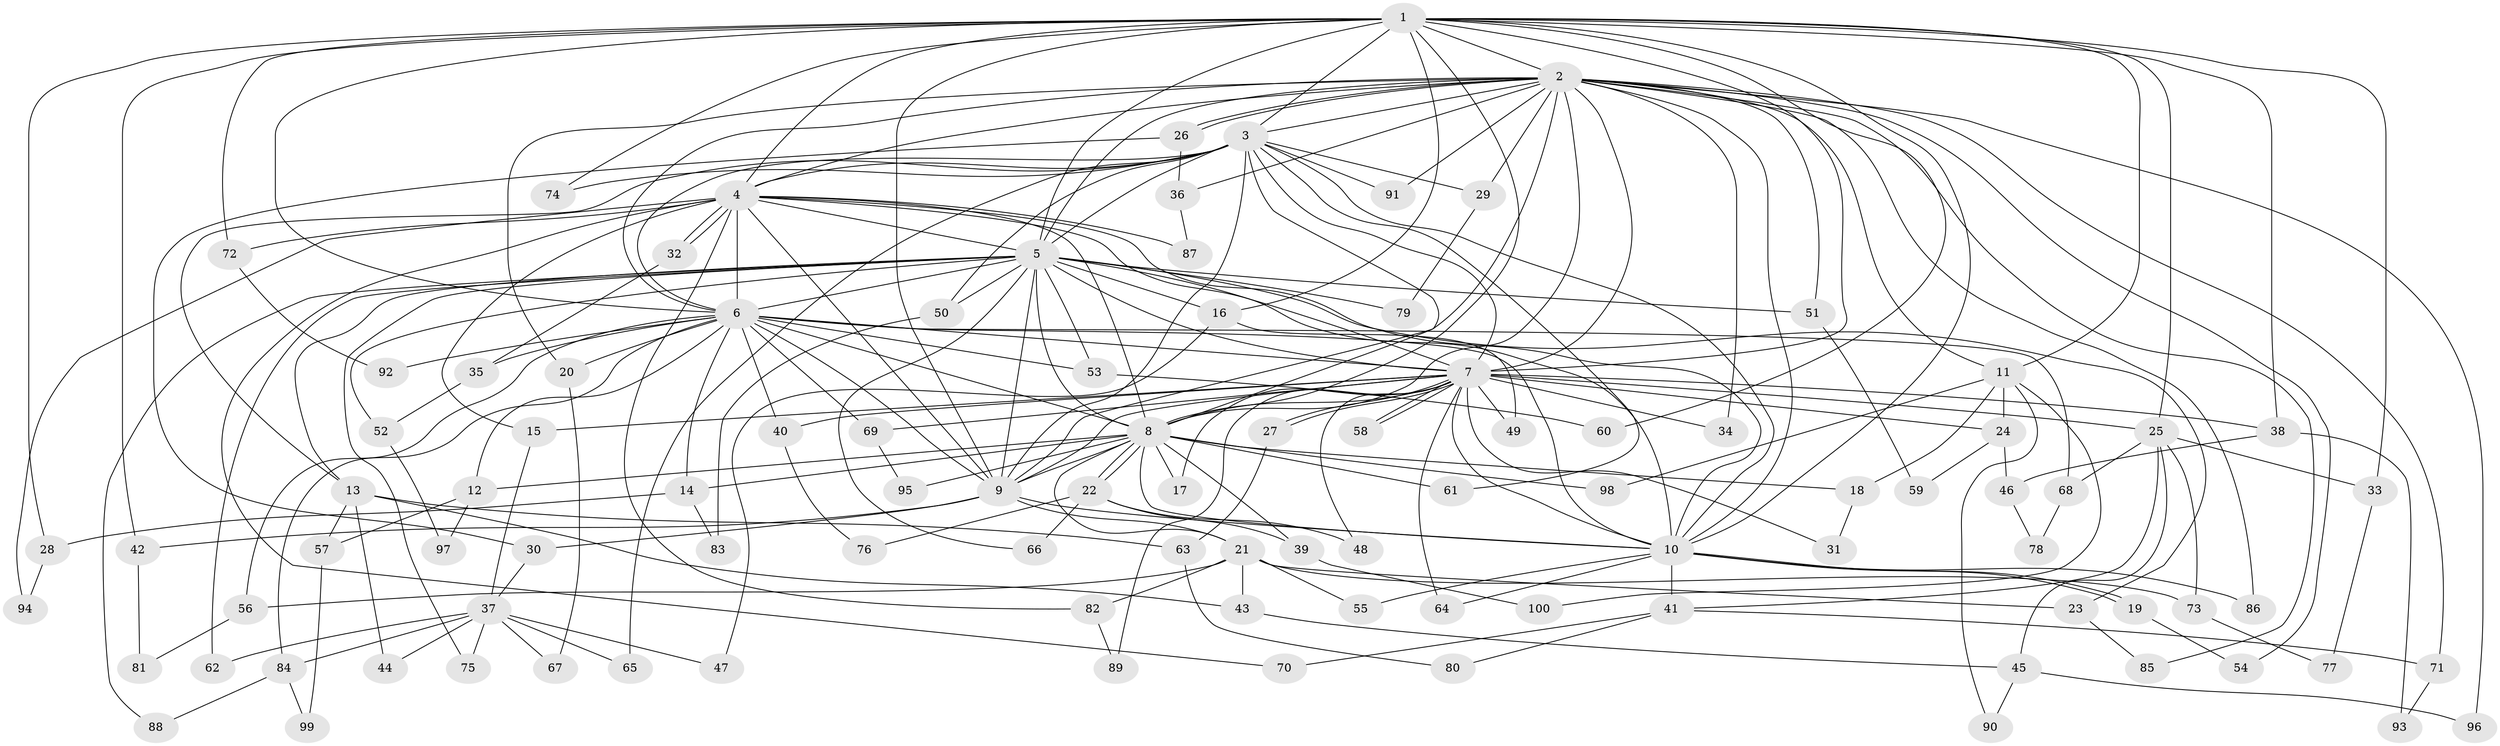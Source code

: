 // Generated by graph-tools (version 1.1) at 2025/11/02/27/25 16:11:04]
// undirected, 100 vertices, 225 edges
graph export_dot {
graph [start="1"]
  node [color=gray90,style=filled];
  1;
  2;
  3;
  4;
  5;
  6;
  7;
  8;
  9;
  10;
  11;
  12;
  13;
  14;
  15;
  16;
  17;
  18;
  19;
  20;
  21;
  22;
  23;
  24;
  25;
  26;
  27;
  28;
  29;
  30;
  31;
  32;
  33;
  34;
  35;
  36;
  37;
  38;
  39;
  40;
  41;
  42;
  43;
  44;
  45;
  46;
  47;
  48;
  49;
  50;
  51;
  52;
  53;
  54;
  55;
  56;
  57;
  58;
  59;
  60;
  61;
  62;
  63;
  64;
  65;
  66;
  67;
  68;
  69;
  70;
  71;
  72;
  73;
  74;
  75;
  76;
  77;
  78;
  79;
  80;
  81;
  82;
  83;
  84;
  85;
  86;
  87;
  88;
  89;
  90;
  91;
  92;
  93;
  94;
  95;
  96;
  97;
  98;
  99;
  100;
  1 -- 2;
  1 -- 3;
  1 -- 4;
  1 -- 5;
  1 -- 6;
  1 -- 7;
  1 -- 8;
  1 -- 9;
  1 -- 10;
  1 -- 11;
  1 -- 16;
  1 -- 25;
  1 -- 28;
  1 -- 33;
  1 -- 38;
  1 -- 42;
  1 -- 60;
  1 -- 72;
  1 -- 74;
  2 -- 3;
  2 -- 4;
  2 -- 5;
  2 -- 6;
  2 -- 7;
  2 -- 8;
  2 -- 9;
  2 -- 10;
  2 -- 11;
  2 -- 20;
  2 -- 26;
  2 -- 26;
  2 -- 29;
  2 -- 34;
  2 -- 36;
  2 -- 51;
  2 -- 54;
  2 -- 71;
  2 -- 85;
  2 -- 86;
  2 -- 91;
  2 -- 96;
  3 -- 4;
  3 -- 5;
  3 -- 6;
  3 -- 7;
  3 -- 8;
  3 -- 9;
  3 -- 10;
  3 -- 13;
  3 -- 29;
  3 -- 50;
  3 -- 61;
  3 -- 65;
  3 -- 74;
  3 -- 91;
  4 -- 5;
  4 -- 6;
  4 -- 7;
  4 -- 8;
  4 -- 9;
  4 -- 10;
  4 -- 15;
  4 -- 32;
  4 -- 32;
  4 -- 70;
  4 -- 72;
  4 -- 82;
  4 -- 87;
  4 -- 94;
  5 -- 6;
  5 -- 7;
  5 -- 8;
  5 -- 9;
  5 -- 10;
  5 -- 13;
  5 -- 16;
  5 -- 23;
  5 -- 50;
  5 -- 51;
  5 -- 52;
  5 -- 53;
  5 -- 62;
  5 -- 66;
  5 -- 75;
  5 -- 79;
  5 -- 88;
  6 -- 7;
  6 -- 8;
  6 -- 9;
  6 -- 10;
  6 -- 12;
  6 -- 14;
  6 -- 20;
  6 -- 35;
  6 -- 40;
  6 -- 53;
  6 -- 56;
  6 -- 68;
  6 -- 69;
  6 -- 84;
  6 -- 92;
  7 -- 8;
  7 -- 9;
  7 -- 10;
  7 -- 15;
  7 -- 17;
  7 -- 24;
  7 -- 25;
  7 -- 27;
  7 -- 27;
  7 -- 31;
  7 -- 34;
  7 -- 38;
  7 -- 40;
  7 -- 48;
  7 -- 49;
  7 -- 58;
  7 -- 58;
  7 -- 64;
  7 -- 69;
  7 -- 89;
  8 -- 9;
  8 -- 10;
  8 -- 12;
  8 -- 14;
  8 -- 17;
  8 -- 18;
  8 -- 21;
  8 -- 22;
  8 -- 22;
  8 -- 39;
  8 -- 61;
  8 -- 95;
  8 -- 98;
  9 -- 10;
  9 -- 21;
  9 -- 30;
  9 -- 42;
  10 -- 19;
  10 -- 19;
  10 -- 41;
  10 -- 55;
  10 -- 64;
  10 -- 86;
  11 -- 18;
  11 -- 24;
  11 -- 90;
  11 -- 98;
  11 -- 100;
  12 -- 57;
  12 -- 97;
  13 -- 43;
  13 -- 44;
  13 -- 57;
  13 -- 63;
  14 -- 28;
  14 -- 83;
  15 -- 37;
  16 -- 47;
  16 -- 49;
  18 -- 31;
  19 -- 54;
  20 -- 67;
  21 -- 23;
  21 -- 43;
  21 -- 55;
  21 -- 56;
  21 -- 73;
  21 -- 82;
  22 -- 39;
  22 -- 48;
  22 -- 66;
  22 -- 76;
  23 -- 85;
  24 -- 46;
  24 -- 59;
  25 -- 33;
  25 -- 41;
  25 -- 45;
  25 -- 68;
  25 -- 73;
  26 -- 30;
  26 -- 36;
  27 -- 63;
  28 -- 94;
  29 -- 79;
  30 -- 37;
  32 -- 35;
  33 -- 77;
  35 -- 52;
  36 -- 87;
  37 -- 44;
  37 -- 47;
  37 -- 62;
  37 -- 65;
  37 -- 67;
  37 -- 75;
  37 -- 84;
  38 -- 46;
  38 -- 93;
  39 -- 100;
  40 -- 76;
  41 -- 70;
  41 -- 71;
  41 -- 80;
  42 -- 81;
  43 -- 45;
  45 -- 90;
  45 -- 96;
  46 -- 78;
  50 -- 83;
  51 -- 59;
  52 -- 97;
  53 -- 60;
  56 -- 81;
  57 -- 99;
  63 -- 80;
  68 -- 78;
  69 -- 95;
  71 -- 93;
  72 -- 92;
  73 -- 77;
  82 -- 89;
  84 -- 88;
  84 -- 99;
}
